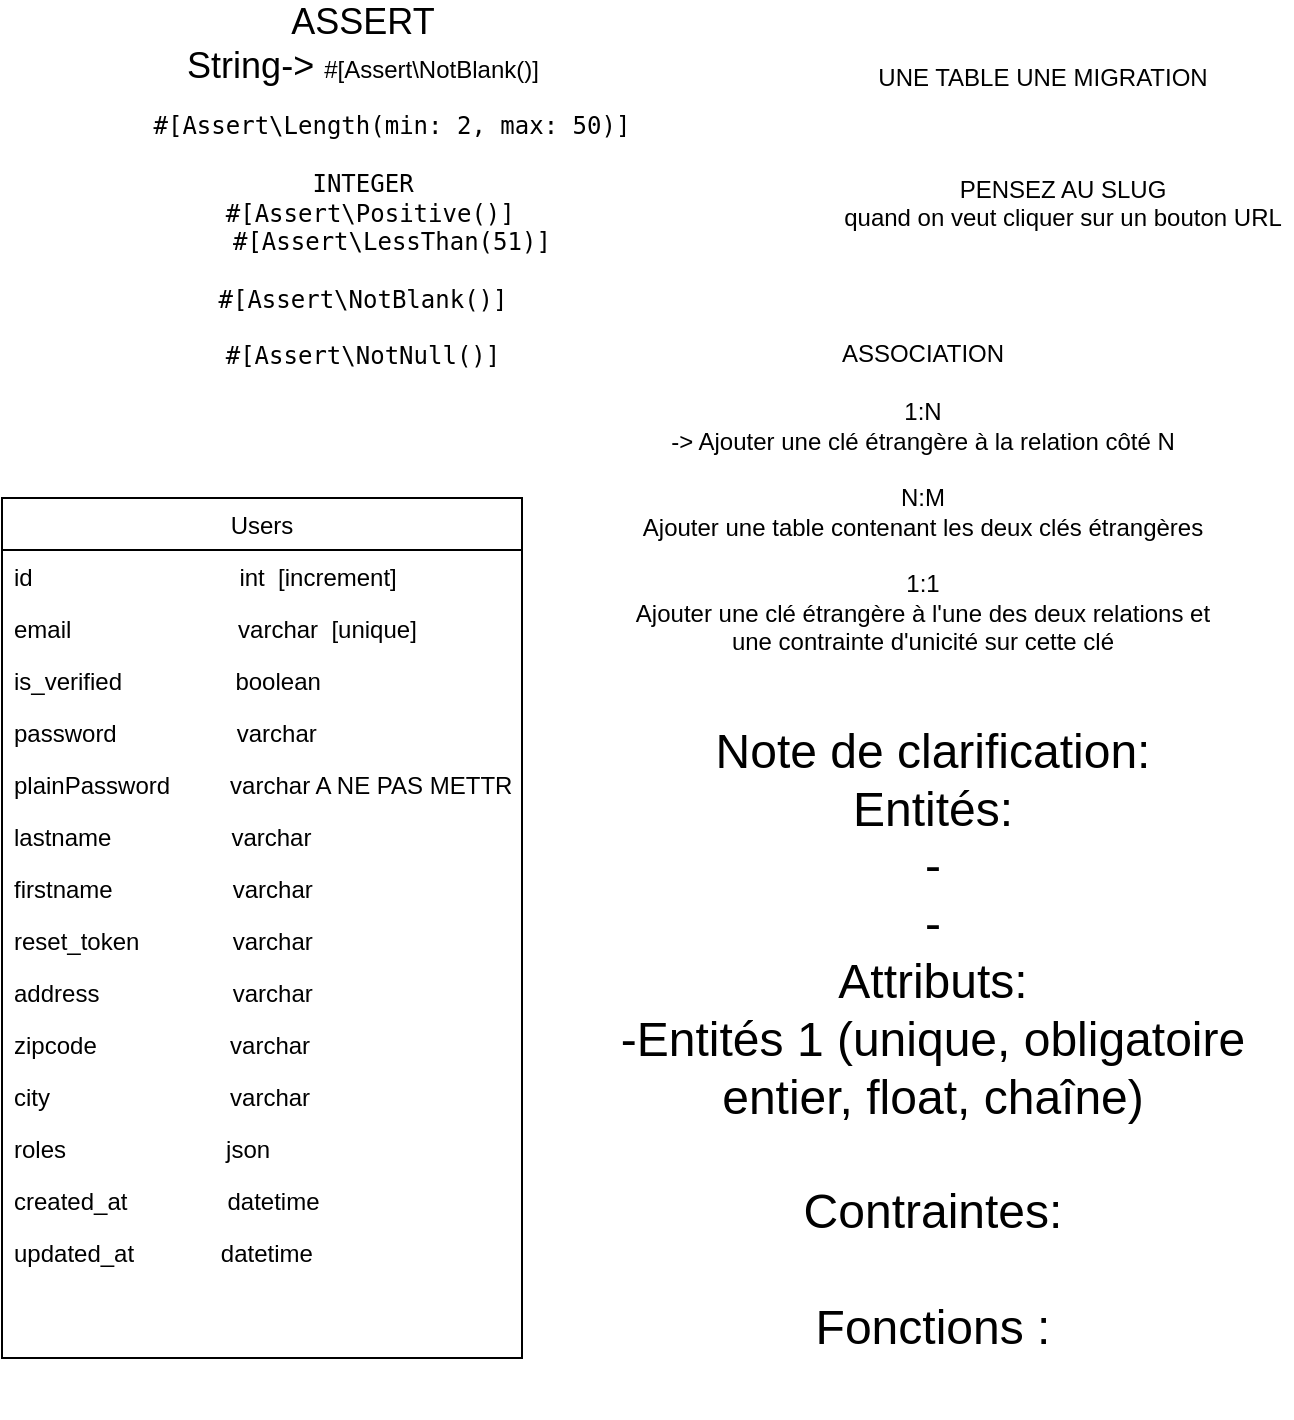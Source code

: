 <mxfile version="20.0.1" type="github">
  <diagram id="-qRK9zbMe1_bCioNVyJd" name="Page-1">
    <mxGraphModel dx="796" dy="481" grid="1" gridSize="10" guides="1" tooltips="1" connect="1" arrows="1" fold="1" page="1" pageScale="1" pageWidth="827" pageHeight="1169" math="0" shadow="0">
      <root>
        <mxCell id="0" />
        <mxCell id="1" parent="0" />
        <mxCell id="2" value="Users" style="swimlane;fontStyle=0;align=center;verticalAlign=top;childLayout=stackLayout;horizontal=1;startSize=26;horizontalStack=0;resizeParent=1;resizeLast=0;collapsible=1;marginBottom=0;rounded=0;shadow=0;strokeWidth=1;" parent="1" vertex="1">
          <mxGeometry x="50" y="520" width="260" height="430" as="geometry">
            <mxRectangle x="340" y="380" width="170" height="26" as="alternateBounds" />
          </mxGeometry>
        </mxCell>
        <mxCell id="3" value="id                               int  [increment]" style="text;align=left;verticalAlign=top;spacingLeft=4;spacingRight=4;overflow=hidden;rotatable=0;points=[[0,0.5],[1,0.5]];portConstraint=eastwest;" parent="2" vertex="1">
          <mxGeometry y="26" width="260" height="26" as="geometry" />
        </mxCell>
        <mxCell id="4" value="email                         varchar  [unique]" style="text;align=left;verticalAlign=top;spacingLeft=4;spacingRight=4;overflow=hidden;rotatable=0;points=[[0,0.5],[1,0.5]];portConstraint=eastwest;" parent="2" vertex="1">
          <mxGeometry y="52" width="260" height="26" as="geometry" />
        </mxCell>
        <mxCell id="5" value="is_verified                 boolean" style="text;align=left;verticalAlign=top;spacingLeft=4;spacingRight=4;overflow=hidden;rotatable=0;points=[[0,0.5],[1,0.5]];portConstraint=eastwest;" parent="2" vertex="1">
          <mxGeometry y="78" width="260" height="26" as="geometry" />
        </mxCell>
        <mxCell id="6" value="password                  varchar" style="text;align=left;verticalAlign=top;spacingLeft=4;spacingRight=4;overflow=hidden;rotatable=0;points=[[0,0.5],[1,0.5]];portConstraint=eastwest;" parent="2" vertex="1">
          <mxGeometry y="104" width="260" height="26" as="geometry" />
        </mxCell>
        <mxCell id="15" value="plainPassword         varchar A NE PAS METTRE" style="text;align=left;verticalAlign=top;spacingLeft=4;spacingRight=4;overflow=hidden;rotatable=0;points=[[0,0.5],[1,0.5]];portConstraint=eastwest;" parent="2" vertex="1">
          <mxGeometry y="130" width="260" height="26" as="geometry" />
        </mxCell>
        <mxCell id="7" value="lastname                  varchar" style="text;align=left;verticalAlign=top;spacingLeft=4;spacingRight=4;overflow=hidden;rotatable=0;points=[[0,0.5],[1,0.5]];portConstraint=eastwest;" parent="2" vertex="1">
          <mxGeometry y="156" width="260" height="26" as="geometry" />
        </mxCell>
        <mxCell id="8" value="firstname                  varchar" style="text;align=left;verticalAlign=top;spacingLeft=4;spacingRight=4;overflow=hidden;rotatable=0;points=[[0,0.5],[1,0.5]];portConstraint=eastwest;" parent="2" vertex="1">
          <mxGeometry y="182" width="260" height="26" as="geometry" />
        </mxCell>
        <mxCell id="9" value="reset_token              varchar" style="text;align=left;verticalAlign=top;spacingLeft=4;spacingRight=4;overflow=hidden;rotatable=0;points=[[0,0.5],[1,0.5]];portConstraint=eastwest;" parent="2" vertex="1">
          <mxGeometry y="208" width="260" height="26" as="geometry" />
        </mxCell>
        <mxCell id="10" value="address                    varchar" style="text;align=left;verticalAlign=top;spacingLeft=4;spacingRight=4;overflow=hidden;rotatable=0;points=[[0,0.5],[1,0.5]];portConstraint=eastwest;" parent="2" vertex="1">
          <mxGeometry y="234" width="260" height="26" as="geometry" />
        </mxCell>
        <mxCell id="11" value="zipcode                    varchar" style="text;align=left;verticalAlign=top;spacingLeft=4;spacingRight=4;overflow=hidden;rotatable=0;points=[[0,0.5],[1,0.5]];portConstraint=eastwest;" parent="2" vertex="1">
          <mxGeometry y="260" width="260" height="26" as="geometry" />
        </mxCell>
        <mxCell id="12" value="city                           varchar" style="text;align=left;verticalAlign=top;spacingLeft=4;spacingRight=4;overflow=hidden;rotatable=0;points=[[0,0.5],[1,0.5]];portConstraint=eastwest;" parent="2" vertex="1">
          <mxGeometry y="286" width="260" height="26" as="geometry" />
        </mxCell>
        <mxCell id="13" value="roles                        json" style="text;align=left;verticalAlign=top;spacingLeft=4;spacingRight=4;overflow=hidden;rotatable=0;points=[[0,0.5],[1,0.5]];portConstraint=eastwest;" parent="2" vertex="1">
          <mxGeometry y="312" width="260" height="26" as="geometry" />
        </mxCell>
        <mxCell id="14" value="created_at               datetime" style="text;align=left;verticalAlign=top;spacingLeft=4;spacingRight=4;overflow=hidden;rotatable=0;points=[[0,0.5],[1,0.5]];portConstraint=eastwest;" parent="2" vertex="1">
          <mxGeometry y="338" width="260" height="26" as="geometry" />
        </mxCell>
        <mxCell id="16" value="updated_at             datetime" style="text;align=left;verticalAlign=top;spacingLeft=4;spacingRight=4;overflow=hidden;rotatable=0;points=[[0,0.5],[1,0.5]];portConstraint=eastwest;" parent="2" vertex="1">
          <mxGeometry y="364" width="260" height="26" as="geometry" />
        </mxCell>
        <mxCell id="BxFpbg7xEbmgNqYVwfvg-16" value="&lt;div&gt;&lt;font style=&quot;font-size: 18px;&quot;&gt;ASSERT&lt;/font&gt;&lt;/div&gt;&lt;div&gt;&lt;font style=&quot;font-size: 18px;&quot;&gt;String-&amp;gt; &lt;/font&gt;&lt;span id=&quot;LC25&quot; class=&quot;line&quot; lang=&quot;php&quot;&gt;&lt;span class=&quot;c1&quot;&gt;#[Assert\NotBlank()]&lt;/span&gt;&lt;/span&gt;&lt;br&gt;&lt;/div&gt;&lt;pre class=&quot;code highlight&quot; lang=&quot;php&quot;&gt;&lt;span id=&quot;LC26&quot; class=&quot;line&quot; lang=&quot;php&quot;&gt;    &lt;span class=&quot;c1&quot;&gt;#[Assert\Length(min: 2, max: 50)]&lt;br&gt;&lt;br&gt;INTEGER&lt;br&gt;&lt;/span&gt;&lt;/span&gt;&lt;span id=&quot;LC42&quot; class=&quot;line&quot; lang=&quot;php&quot;&gt; &lt;span class=&quot;c1&quot;&gt;#[Assert\Positive()]&lt;/span&gt;&lt;/span&gt;&lt;br/&gt;&lt;span id=&quot;LC43&quot; class=&quot;line&quot; lang=&quot;php&quot;&gt;    &lt;span class=&quot;c1&quot;&gt;#[Assert\LessThan(51)]&lt;/span&gt;&lt;/span&gt;&lt;br/&gt;&lt;br&gt;&lt;code&gt;&lt;span class=&quot;c1&quot;&gt;#[Assert\NotBlank()]&lt;/span&gt;&lt;/code&gt;&lt;span id=&quot;LC26&quot; class=&quot;line&quot; lang=&quot;php&quot;&gt;&lt;span class=&quot;c1&quot;&gt;&lt;/span&gt;&lt;/span&gt;&lt;br&gt;&lt;br&gt;&lt;code&gt;&lt;span class=&quot;c1&quot;&gt;#[Assert\NotNull()]&lt;/span&gt;&lt;/code&gt;&lt;/pre&gt;" style="text;html=1;resizable=0;autosize=1;align=center;verticalAlign=middle;points=[];fillColor=none;strokeColor=none;rounded=0;" parent="1" vertex="1">
          <mxGeometry x="90" y="275" width="280" height="190" as="geometry" />
        </mxCell>
        <mxCell id="VnUUd5vd1G_Qq16Phxqx-16" value="UNE TABLE UNE MIGRATION" style="text;html=1;resizable=0;autosize=1;align=center;verticalAlign=middle;points=[];fillColor=none;strokeColor=none;rounded=0;" parent="1" vertex="1">
          <mxGeometry x="480" y="300" width="180" height="20" as="geometry" />
        </mxCell>
        <mxCell id="szllkgV6eG0ymPAvgswJ-16" value="&lt;div&gt;PENSEZ AU SLUG&lt;/div&gt;&lt;div&gt;quand on veut cliquer sur un bouton URL &lt;br&gt;&lt;/div&gt;&lt;div&gt;&lt;br&gt;&lt;/div&gt;" style="text;html=1;resizable=0;autosize=1;align=center;verticalAlign=middle;points=[];fillColor=none;strokeColor=none;rounded=0;" parent="1" vertex="1">
          <mxGeometry x="465" y="355" width="230" height="50" as="geometry" />
        </mxCell>
        <mxCell id="wmhnd3oU8wE847apBDxU-16" value="&lt;div&gt;ASSOCIATION&lt;/div&gt;&lt;div&gt;&lt;br&gt;&lt;/div&gt;&lt;div&gt;1:N &lt;br&gt;&lt;/div&gt;&lt;div&gt;-&amp;gt; Ajouter une clé étrangère à la relation côté N&lt;/div&gt;&lt;div&gt;&lt;br&gt;&lt;/div&gt;&lt;div&gt;N:M&lt;/div&gt;&lt;div&gt;Ajouter une table contenant les deux clés étrangères&lt;/div&gt;&lt;div&gt;&lt;br&gt;&lt;/div&gt;&lt;div&gt;1:1&lt;/div&gt;&lt;div&gt;Ajouter une clé étrangère à l&#39;une des deux relations et &lt;br&gt;&lt;/div&gt;&lt;div&gt;une contrainte d&#39;unicité sur cette clé&lt;br&gt;&lt;/div&gt;" style="text;html=1;resizable=0;autosize=1;align=center;verticalAlign=middle;points=[];fillColor=none;strokeColor=none;rounded=0;" parent="1" vertex="1">
          <mxGeometry x="360" y="440" width="300" height="160" as="geometry" />
        </mxCell>
        <mxCell id="wmhnd3oU8wE847apBDxU-17" value="&lt;div&gt;Note de clarification:&lt;/div&gt;&lt;div&gt;Entités:&lt;/div&gt;&lt;div&gt;-&lt;/div&gt;&lt;div&gt;-&lt;/div&gt;&lt;div&gt;Attributs:&lt;/div&gt;&lt;div&gt;-Entités 1 (unique, obligatoire&lt;/div&gt;&lt;div&gt;entier, float, chaîne)&lt;/div&gt;&lt;div&gt;&lt;br&gt;&lt;/div&gt;&lt;div&gt;Contraintes:&lt;/div&gt;&lt;div&gt;&lt;br&gt;&lt;/div&gt;&lt;div&gt;Fonctions :&lt;/div&gt;&lt;div&gt;&lt;br&gt;&lt;/div&gt;" style="text;html=1;resizable=0;autosize=1;align=center;verticalAlign=middle;points=[];fillColor=none;strokeColor=none;rounded=0;fontSize=24;" parent="1" vertex="1">
          <mxGeometry x="350" y="630" width="330" height="350" as="geometry" />
        </mxCell>
      </root>
    </mxGraphModel>
  </diagram>
</mxfile>
